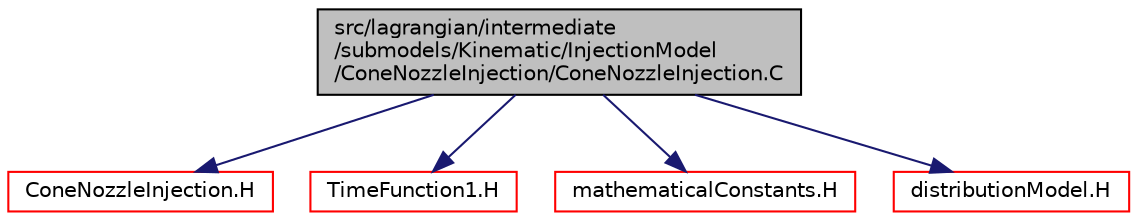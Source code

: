 digraph "src/lagrangian/intermediate/submodels/Kinematic/InjectionModel/ConeNozzleInjection/ConeNozzleInjection.C"
{
  bgcolor="transparent";
  edge [fontname="Helvetica",fontsize="10",labelfontname="Helvetica",labelfontsize="10"];
  node [fontname="Helvetica",fontsize="10",shape=record];
  Node1 [label="src/lagrangian/intermediate\l/submodels/Kinematic/InjectionModel\l/ConeNozzleInjection/ConeNozzleInjection.C",height=0.2,width=0.4,color="black", fillcolor="grey75", style="filled", fontcolor="black"];
  Node1 -> Node2 [color="midnightblue",fontsize="10",style="solid",fontname="Helvetica"];
  Node2 [label="ConeNozzleInjection.H",height=0.2,width=0.4,color="red",URL="$a06966.html"];
  Node1 -> Node3 [color="midnightblue",fontsize="10",style="solid",fontname="Helvetica"];
  Node3 [label="TimeFunction1.H",height=0.2,width=0.4,color="red",URL="$a09196.html"];
  Node1 -> Node4 [color="midnightblue",fontsize="10",style="solid",fontname="Helvetica"];
  Node4 [label="mathematicalConstants.H",height=0.2,width=0.4,color="red",URL="$a08490.html"];
  Node1 -> Node5 [color="midnightblue",fontsize="10",style="solid",fontname="Helvetica"];
  Node5 [label="distributionModel.H",height=0.2,width=0.4,color="red",URL="$a06699.html"];
}
